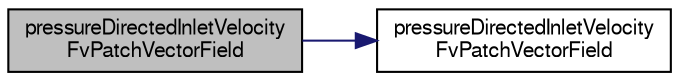 digraph "pressureDirectedInletVelocityFvPatchVectorField"
{
  bgcolor="transparent";
  edge [fontname="FreeSans",fontsize="10",labelfontname="FreeSans",labelfontsize="10"];
  node [fontname="FreeSans",fontsize="10",shape=record];
  rankdir="LR";
  Node9 [label="pressureDirectedInletVelocity\lFvPatchVectorField",height=0.2,width=0.4,color="black", fillcolor="grey75", style="filled", fontcolor="black"];
  Node9 -> Node10 [color="midnightblue",fontsize="10",style="solid",fontname="FreeSans"];
  Node10 [label="pressureDirectedInletVelocity\lFvPatchVectorField",height=0.2,width=0.4,color="black",URL="$a22218.html#ab2282e996b6fb9cfc91a240146be5f90",tooltip="Construct from patch and internal field. "];
}

